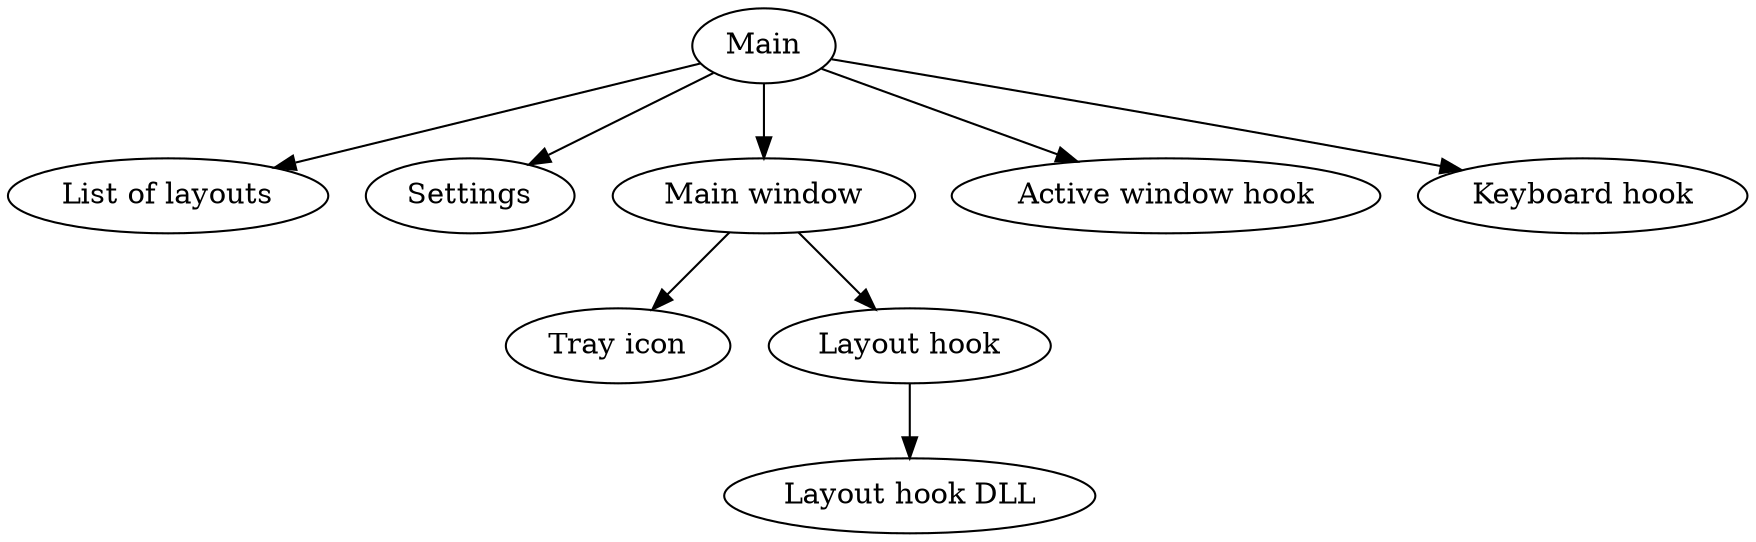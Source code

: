 digraph initialization{	
	Main
	Lol[label="List of layouts"]
	Settings[]
	Mw[label="Main window"]
	Ti[label="Tray icon"]
	Lh[label="Layout hook"]
	Lhd[label="Layout hook DLL"]
	Ah[label="Active window hook"]
	Kh[label="Keyboard hook"]
	
	Main -> Lol
	Main -> Settings
	Main -> Mw
	Mw -> Ti
	Mw -> Lh
	Lh -> Lhd
	Main -> Ah
	Main -> Kh
}